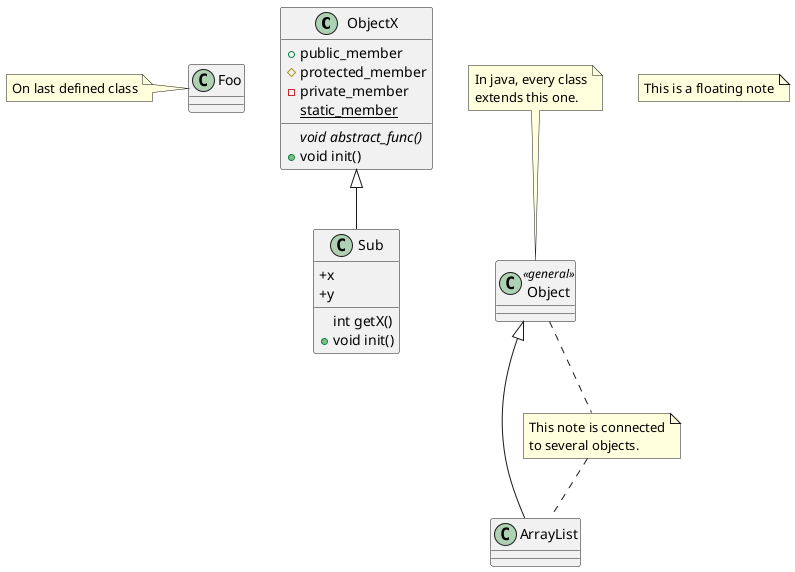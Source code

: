 @startuml

class ObjectX
{
    ' 公有成员变量
    +public_member
    ' 保护成员变量
    #protected_member
    ' 私有成员变量
    -private_member
    ' 静态成员变量
    {static} static_member
    {abstract} void abstract_func()
    ' 公有方法
    +void init()
    
}
class Sub
{
    {field} +x
    {field} +y
    {method} int getX()
}
Sub : +void init()

ObjectX <|-- Sub

class Object << general >>
Object <|--- ArrayList

note top of Object : In java, every class\nextends this one.

note "This is a floating note" as N1
note "This note is connected\nto several objects." as N2
Object .. N2
N2 .. ArrayList

class Foo
note left: On last defined class
@enduml